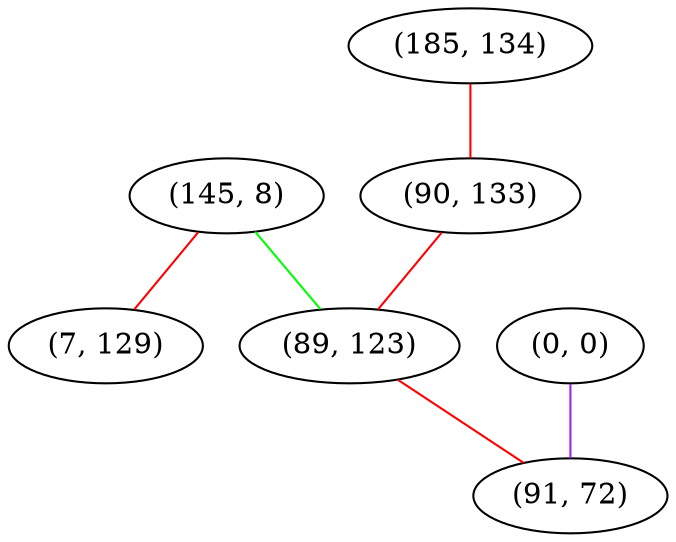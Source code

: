 graph "" {
"(145, 8)";
"(0, 0)";
"(7, 129)";
"(185, 134)";
"(90, 133)";
"(89, 123)";
"(91, 72)";
"(145, 8)" -- "(89, 123)"  [color=green, key=0, weight=2];
"(145, 8)" -- "(7, 129)"  [color=red, key=0, weight=1];
"(0, 0)" -- "(91, 72)"  [color=purple, key=0, weight=4];
"(185, 134)" -- "(90, 133)"  [color=red, key=0, weight=1];
"(90, 133)" -- "(89, 123)"  [color=red, key=0, weight=1];
"(89, 123)" -- "(91, 72)"  [color=red, key=0, weight=1];
}
